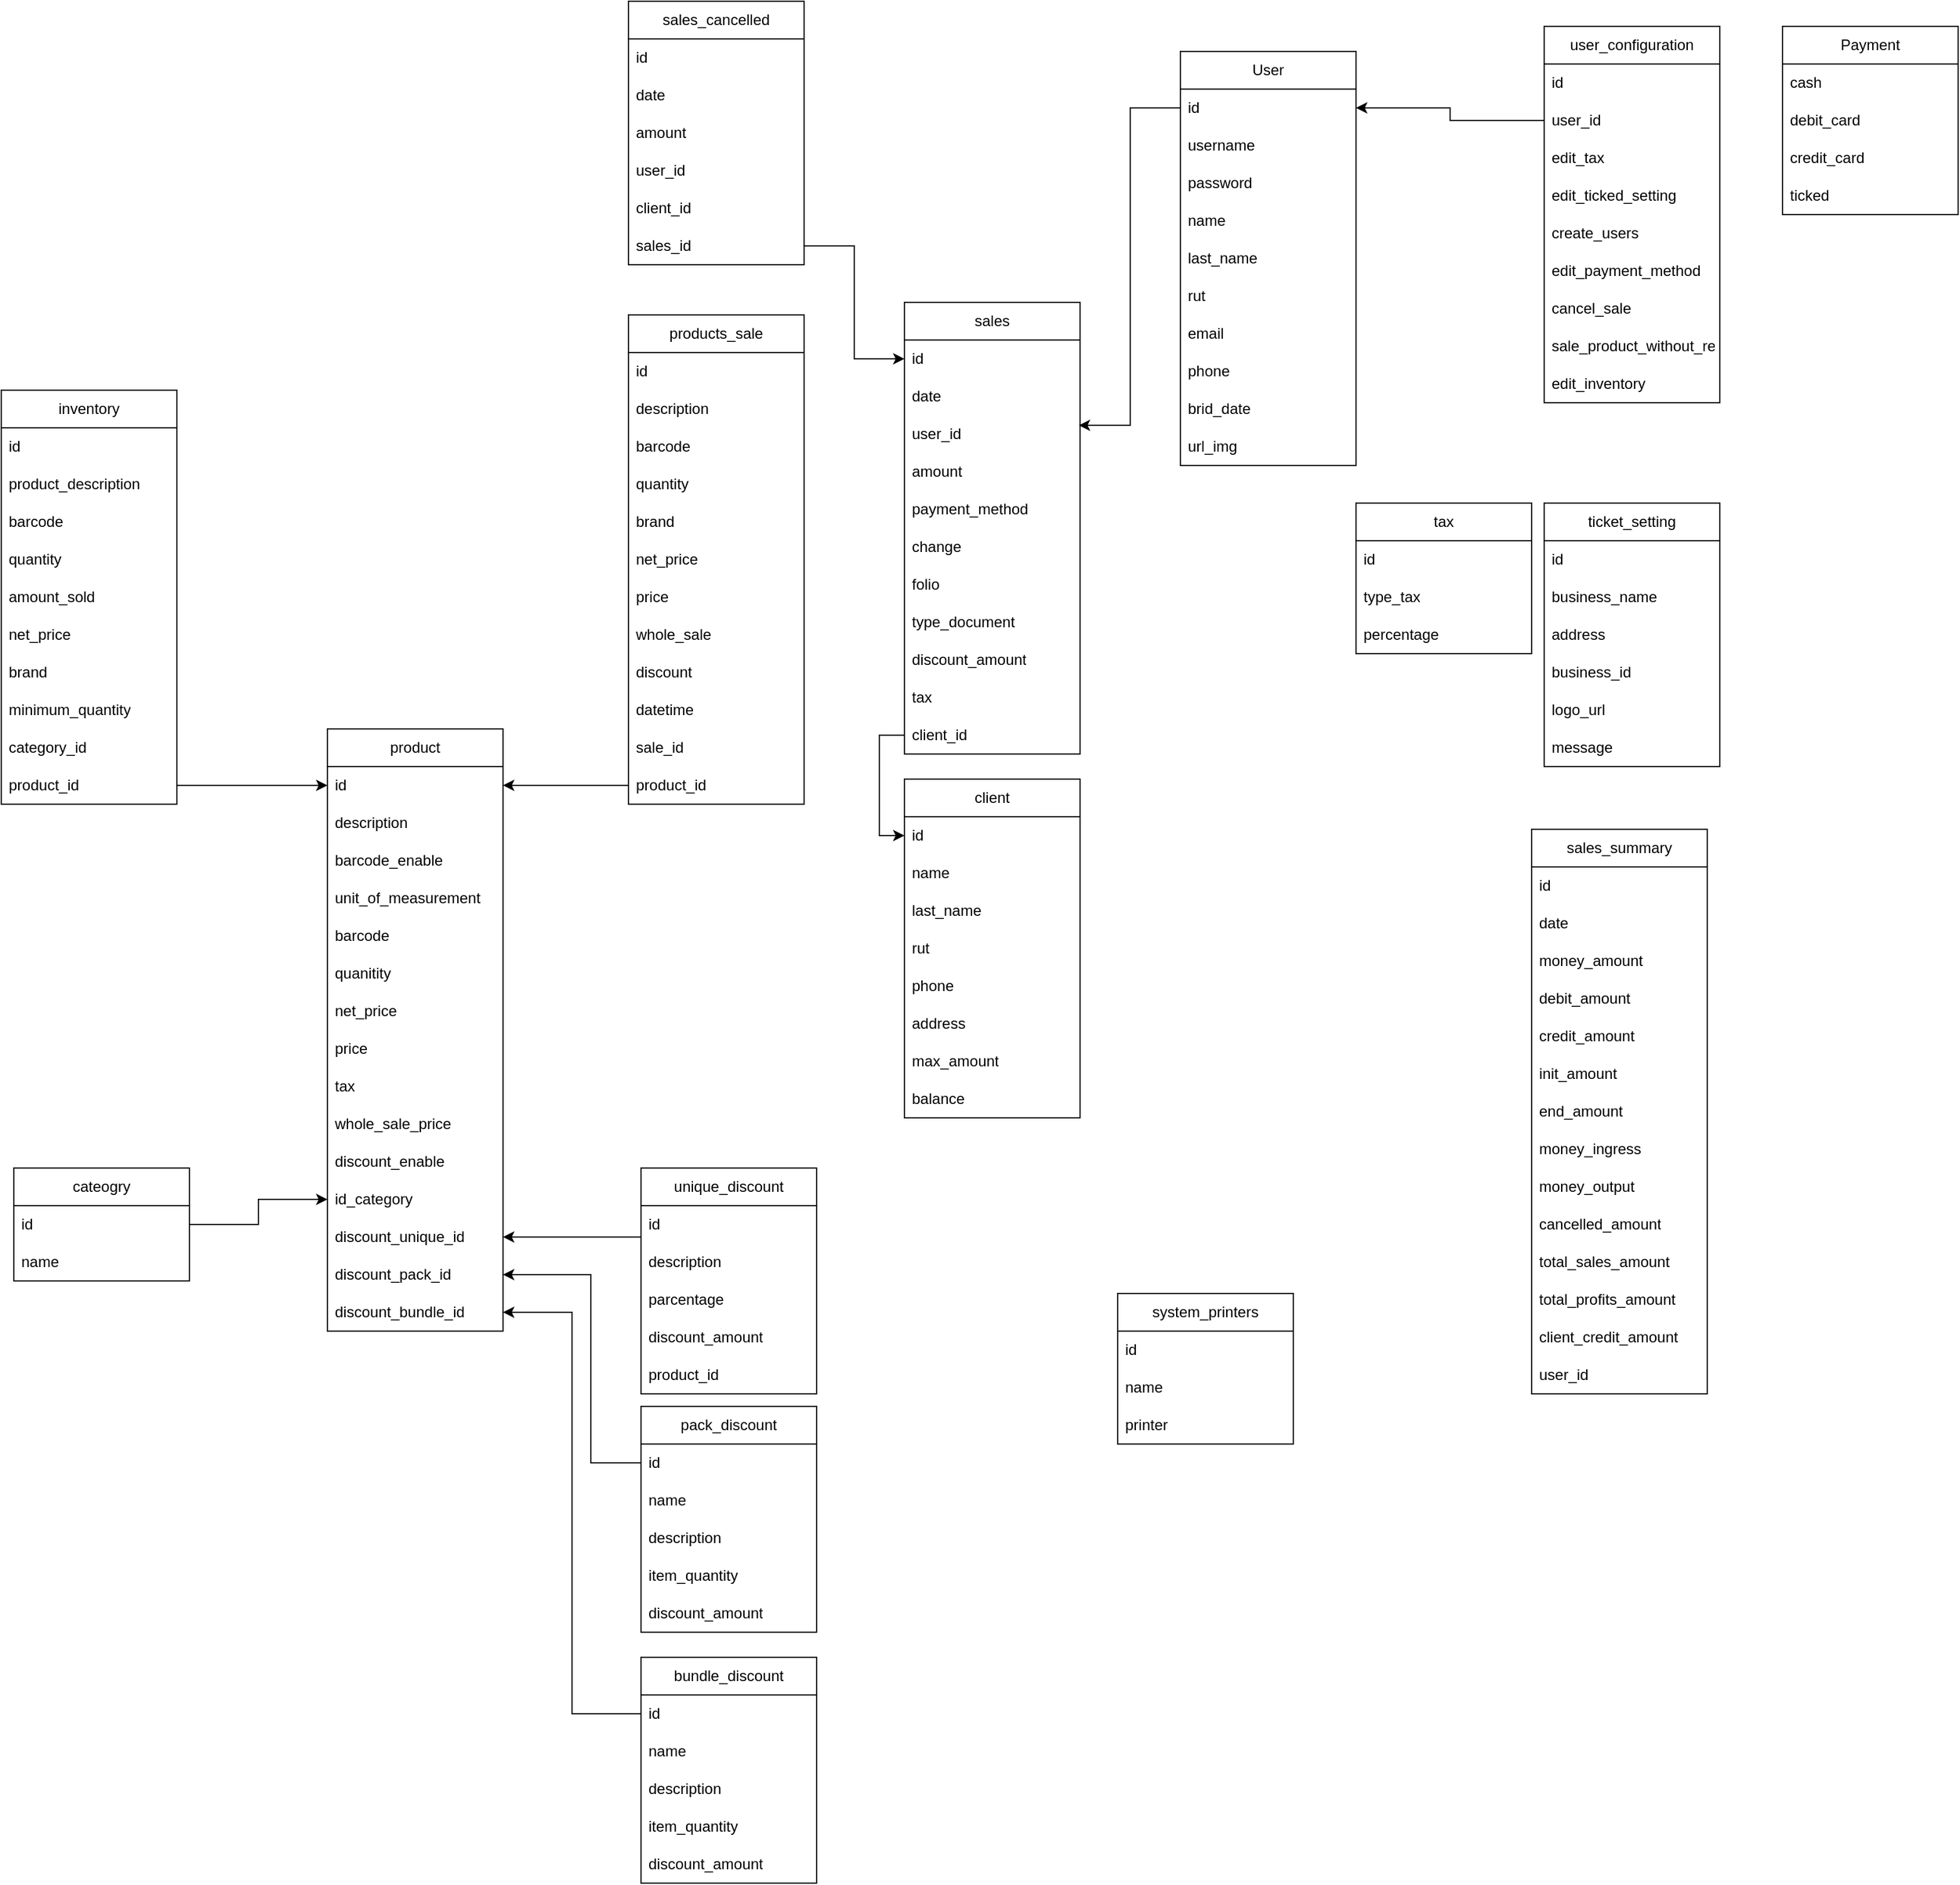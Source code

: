 <mxfile version="24.7.8">
  <diagram name="Page-1" id="b520641d-4fe3-3701-9064-5fc419738815">
    <mxGraphModel dx="1434" dy="2544" grid="1" gridSize="10" guides="1" tooltips="1" connect="1" arrows="1" fold="1" page="1" pageScale="1" pageWidth="1100" pageHeight="850" background="none" math="0" shadow="0">
      <root>
        <mxCell id="0" />
        <mxCell id="1" parent="0" />
        <mxCell id="MFlr0SZQNCuUE1hgCmwK-1" value="bundle_discount" style="swimlane;fontStyle=0;childLayout=stackLayout;horizontal=1;startSize=30;horizontalStack=0;resizeParent=1;resizeParentMax=0;resizeLast=0;collapsible=1;marginBottom=0;whiteSpace=wrap;html=1;" parent="1" vertex="1">
          <mxGeometry x="560" y="140" width="140" height="180" as="geometry" />
        </mxCell>
        <mxCell id="MFlr0SZQNCuUE1hgCmwK-2" value="id" style="text;strokeColor=none;fillColor=none;align=left;verticalAlign=middle;spacingLeft=4;spacingRight=4;overflow=hidden;points=[[0,0.5],[1,0.5]];portConstraint=eastwest;rotatable=0;whiteSpace=wrap;html=1;" parent="MFlr0SZQNCuUE1hgCmwK-1" vertex="1">
          <mxGeometry y="30" width="140" height="30" as="geometry" />
        </mxCell>
        <mxCell id="MFlr0SZQNCuUE1hgCmwK-3" value="name" style="text;strokeColor=none;fillColor=none;align=left;verticalAlign=middle;spacingLeft=4;spacingRight=4;overflow=hidden;points=[[0,0.5],[1,0.5]];portConstraint=eastwest;rotatable=0;whiteSpace=wrap;html=1;" parent="MFlr0SZQNCuUE1hgCmwK-1" vertex="1">
          <mxGeometry y="60" width="140" height="30" as="geometry" />
        </mxCell>
        <mxCell id="MFlr0SZQNCuUE1hgCmwK-4" value="description" style="text;strokeColor=none;fillColor=none;align=left;verticalAlign=middle;spacingLeft=4;spacingRight=4;overflow=hidden;points=[[0,0.5],[1,0.5]];portConstraint=eastwest;rotatable=0;whiteSpace=wrap;html=1;" parent="MFlr0SZQNCuUE1hgCmwK-1" vertex="1">
          <mxGeometry y="90" width="140" height="30" as="geometry" />
        </mxCell>
        <mxCell id="MFlr0SZQNCuUE1hgCmwK-133" value="item_quantity" style="text;strokeColor=none;fillColor=none;align=left;verticalAlign=middle;spacingLeft=4;spacingRight=4;overflow=hidden;points=[[0,0.5],[1,0.5]];portConstraint=eastwest;rotatable=0;whiteSpace=wrap;html=1;" parent="MFlr0SZQNCuUE1hgCmwK-1" vertex="1">
          <mxGeometry y="120" width="140" height="30" as="geometry" />
        </mxCell>
        <mxCell id="MFlr0SZQNCuUE1hgCmwK-134" value="discount_amount" style="text;strokeColor=none;fillColor=none;align=left;verticalAlign=middle;spacingLeft=4;spacingRight=4;overflow=hidden;points=[[0,0.5],[1,0.5]];portConstraint=eastwest;rotatable=0;whiteSpace=wrap;html=1;" parent="MFlr0SZQNCuUE1hgCmwK-1" vertex="1">
          <mxGeometry y="150" width="140" height="30" as="geometry" />
        </mxCell>
        <mxCell id="MFlr0SZQNCuUE1hgCmwK-135" style="edgeStyle=orthogonalEdgeStyle;rounded=0;orthogonalLoop=1;jettySize=auto;html=1;entryX=0;entryY=0.5;entryDx=0;entryDy=0;" parent="1" source="MFlr0SZQNCuUE1hgCmwK-5" target="MFlr0SZQNCuUE1hgCmwK-113" edge="1">
          <mxGeometry relative="1" as="geometry" />
        </mxCell>
        <mxCell id="MFlr0SZQNCuUE1hgCmwK-5" value="cateogry" style="swimlane;fontStyle=0;childLayout=stackLayout;horizontal=1;startSize=30;horizontalStack=0;resizeParent=1;resizeParentMax=0;resizeLast=0;collapsible=1;marginBottom=0;whiteSpace=wrap;html=1;" parent="1" vertex="1">
          <mxGeometry x="60" y="-250" width="140" height="90" as="geometry" />
        </mxCell>
        <mxCell id="MFlr0SZQNCuUE1hgCmwK-6" value="id" style="text;strokeColor=none;fillColor=none;align=left;verticalAlign=middle;spacingLeft=4;spacingRight=4;overflow=hidden;points=[[0,0.5],[1,0.5]];portConstraint=eastwest;rotatable=0;whiteSpace=wrap;html=1;" parent="MFlr0SZQNCuUE1hgCmwK-5" vertex="1">
          <mxGeometry y="30" width="140" height="30" as="geometry" />
        </mxCell>
        <mxCell id="MFlr0SZQNCuUE1hgCmwK-7" value="name" style="text;strokeColor=none;fillColor=none;align=left;verticalAlign=middle;spacingLeft=4;spacingRight=4;overflow=hidden;points=[[0,0.5],[1,0.5]];portConstraint=eastwest;rotatable=0;whiteSpace=wrap;html=1;" parent="MFlr0SZQNCuUE1hgCmwK-5" vertex="1">
          <mxGeometry y="60" width="140" height="30" as="geometry" />
        </mxCell>
        <mxCell id="MFlr0SZQNCuUE1hgCmwK-9" value="client" style="swimlane;fontStyle=0;childLayout=stackLayout;horizontal=1;startSize=30;horizontalStack=0;resizeParent=1;resizeParentMax=0;resizeLast=0;collapsible=1;marginBottom=0;whiteSpace=wrap;html=1;" parent="1" vertex="1">
          <mxGeometry x="770" y="-560" width="140" height="270" as="geometry" />
        </mxCell>
        <mxCell id="MFlr0SZQNCuUE1hgCmwK-10" value="id" style="text;strokeColor=none;fillColor=none;align=left;verticalAlign=middle;spacingLeft=4;spacingRight=4;overflow=hidden;points=[[0,0.5],[1,0.5]];portConstraint=eastwest;rotatable=0;whiteSpace=wrap;html=1;" parent="MFlr0SZQNCuUE1hgCmwK-9" vertex="1">
          <mxGeometry y="30" width="140" height="30" as="geometry" />
        </mxCell>
        <mxCell id="MFlr0SZQNCuUE1hgCmwK-11" value="name" style="text;strokeColor=none;fillColor=none;align=left;verticalAlign=middle;spacingLeft=4;spacingRight=4;overflow=hidden;points=[[0,0.5],[1,0.5]];portConstraint=eastwest;rotatable=0;whiteSpace=wrap;html=1;" parent="MFlr0SZQNCuUE1hgCmwK-9" vertex="1">
          <mxGeometry y="60" width="140" height="30" as="geometry" />
        </mxCell>
        <mxCell id="MFlr0SZQNCuUE1hgCmwK-12" value="last_name" style="text;strokeColor=none;fillColor=none;align=left;verticalAlign=middle;spacingLeft=4;spacingRight=4;overflow=hidden;points=[[0,0.5],[1,0.5]];portConstraint=eastwest;rotatable=0;whiteSpace=wrap;html=1;" parent="MFlr0SZQNCuUE1hgCmwK-9" vertex="1">
          <mxGeometry y="90" width="140" height="30" as="geometry" />
        </mxCell>
        <mxCell id="MFlr0SZQNCuUE1hgCmwK-128" value="rut" style="text;strokeColor=none;fillColor=none;align=left;verticalAlign=middle;spacingLeft=4;spacingRight=4;overflow=hidden;points=[[0,0.5],[1,0.5]];portConstraint=eastwest;rotatable=0;whiteSpace=wrap;html=1;" parent="MFlr0SZQNCuUE1hgCmwK-9" vertex="1">
          <mxGeometry y="120" width="140" height="30" as="geometry" />
        </mxCell>
        <mxCell id="MFlr0SZQNCuUE1hgCmwK-129" value="phone" style="text;strokeColor=none;fillColor=none;align=left;verticalAlign=middle;spacingLeft=4;spacingRight=4;overflow=hidden;points=[[0,0.5],[1,0.5]];portConstraint=eastwest;rotatable=0;whiteSpace=wrap;html=1;" parent="MFlr0SZQNCuUE1hgCmwK-9" vertex="1">
          <mxGeometry y="150" width="140" height="30" as="geometry" />
        </mxCell>
        <mxCell id="MFlr0SZQNCuUE1hgCmwK-130" value="address" style="text;strokeColor=none;fillColor=none;align=left;verticalAlign=middle;spacingLeft=4;spacingRight=4;overflow=hidden;points=[[0,0.5],[1,0.5]];portConstraint=eastwest;rotatable=0;whiteSpace=wrap;html=1;" parent="MFlr0SZQNCuUE1hgCmwK-9" vertex="1">
          <mxGeometry y="180" width="140" height="30" as="geometry" />
        </mxCell>
        <mxCell id="MFlr0SZQNCuUE1hgCmwK-131" value="max_amount" style="text;strokeColor=none;fillColor=none;align=left;verticalAlign=middle;spacingLeft=4;spacingRight=4;overflow=hidden;points=[[0,0.5],[1,0.5]];portConstraint=eastwest;rotatable=0;whiteSpace=wrap;html=1;" parent="MFlr0SZQNCuUE1hgCmwK-9" vertex="1">
          <mxGeometry y="210" width="140" height="30" as="geometry" />
        </mxCell>
        <mxCell id="MFlr0SZQNCuUE1hgCmwK-132" value="balance" style="text;strokeColor=none;fillColor=none;align=left;verticalAlign=middle;spacingLeft=4;spacingRight=4;overflow=hidden;points=[[0,0.5],[1,0.5]];portConstraint=eastwest;rotatable=0;whiteSpace=wrap;html=1;" parent="MFlr0SZQNCuUE1hgCmwK-9" vertex="1">
          <mxGeometry y="240" width="140" height="30" as="geometry" />
        </mxCell>
        <mxCell id="MFlr0SZQNCuUE1hgCmwK-13" value="inventory" style="swimlane;fontStyle=0;childLayout=stackLayout;horizontal=1;startSize=30;horizontalStack=0;resizeParent=1;resizeParentMax=0;resizeLast=0;collapsible=1;marginBottom=0;whiteSpace=wrap;html=1;" parent="1" vertex="1">
          <mxGeometry x="50" y="-870" width="140" height="330" as="geometry" />
        </mxCell>
        <mxCell id="MFlr0SZQNCuUE1hgCmwK-14" value="id" style="text;strokeColor=none;fillColor=none;align=left;verticalAlign=middle;spacingLeft=4;spacingRight=4;overflow=hidden;points=[[0,0.5],[1,0.5]];portConstraint=eastwest;rotatable=0;whiteSpace=wrap;html=1;" parent="MFlr0SZQNCuUE1hgCmwK-13" vertex="1">
          <mxGeometry y="30" width="140" height="30" as="geometry" />
        </mxCell>
        <mxCell id="MFlr0SZQNCuUE1hgCmwK-15" value="product_description" style="text;strokeColor=none;fillColor=none;align=left;verticalAlign=middle;spacingLeft=4;spacingRight=4;overflow=hidden;points=[[0,0.5],[1,0.5]];portConstraint=eastwest;rotatable=0;whiteSpace=wrap;html=1;" parent="MFlr0SZQNCuUE1hgCmwK-13" vertex="1">
          <mxGeometry y="60" width="140" height="30" as="geometry" />
        </mxCell>
        <mxCell id="MFlr0SZQNCuUE1hgCmwK-16" value="barcode" style="text;strokeColor=none;fillColor=none;align=left;verticalAlign=middle;spacingLeft=4;spacingRight=4;overflow=hidden;points=[[0,0.5],[1,0.5]];portConstraint=eastwest;rotatable=0;whiteSpace=wrap;html=1;" parent="MFlr0SZQNCuUE1hgCmwK-13" vertex="1">
          <mxGeometry y="90" width="140" height="30" as="geometry" />
        </mxCell>
        <mxCell id="MFlr0SZQNCuUE1hgCmwK-121" value="quantity" style="text;strokeColor=none;fillColor=none;align=left;verticalAlign=middle;spacingLeft=4;spacingRight=4;overflow=hidden;points=[[0,0.5],[1,0.5]];portConstraint=eastwest;rotatable=0;whiteSpace=wrap;html=1;" parent="MFlr0SZQNCuUE1hgCmwK-13" vertex="1">
          <mxGeometry y="120" width="140" height="30" as="geometry" />
        </mxCell>
        <mxCell id="MFlr0SZQNCuUE1hgCmwK-122" value="amount_sold" style="text;strokeColor=none;fillColor=none;align=left;verticalAlign=middle;spacingLeft=4;spacingRight=4;overflow=hidden;points=[[0,0.5],[1,0.5]];portConstraint=eastwest;rotatable=0;whiteSpace=wrap;html=1;" parent="MFlr0SZQNCuUE1hgCmwK-13" vertex="1">
          <mxGeometry y="150" width="140" height="30" as="geometry" />
        </mxCell>
        <mxCell id="MFlr0SZQNCuUE1hgCmwK-123" value="net_price" style="text;strokeColor=none;fillColor=none;align=left;verticalAlign=middle;spacingLeft=4;spacingRight=4;overflow=hidden;points=[[0,0.5],[1,0.5]];portConstraint=eastwest;rotatable=0;whiteSpace=wrap;html=1;" parent="MFlr0SZQNCuUE1hgCmwK-13" vertex="1">
          <mxGeometry y="180" width="140" height="30" as="geometry" />
        </mxCell>
        <mxCell id="MFlr0SZQNCuUE1hgCmwK-124" value="brand" style="text;strokeColor=none;fillColor=none;align=left;verticalAlign=middle;spacingLeft=4;spacingRight=4;overflow=hidden;points=[[0,0.5],[1,0.5]];portConstraint=eastwest;rotatable=0;whiteSpace=wrap;html=1;" parent="MFlr0SZQNCuUE1hgCmwK-13" vertex="1">
          <mxGeometry y="210" width="140" height="30" as="geometry" />
        </mxCell>
        <mxCell id="MFlr0SZQNCuUE1hgCmwK-125" value="minimum_quantity" style="text;strokeColor=none;fillColor=none;align=left;verticalAlign=middle;spacingLeft=4;spacingRight=4;overflow=hidden;points=[[0,0.5],[1,0.5]];portConstraint=eastwest;rotatable=0;whiteSpace=wrap;html=1;" parent="MFlr0SZQNCuUE1hgCmwK-13" vertex="1">
          <mxGeometry y="240" width="140" height="30" as="geometry" />
        </mxCell>
        <mxCell id="MFlr0SZQNCuUE1hgCmwK-126" value="category_id" style="text;strokeColor=none;fillColor=none;align=left;verticalAlign=middle;spacingLeft=4;spacingRight=4;overflow=hidden;points=[[0,0.5],[1,0.5]];portConstraint=eastwest;rotatable=0;whiteSpace=wrap;html=1;" parent="MFlr0SZQNCuUE1hgCmwK-13" vertex="1">
          <mxGeometry y="270" width="140" height="30" as="geometry" />
        </mxCell>
        <mxCell id="MFlr0SZQNCuUE1hgCmwK-127" value="product_id" style="text;strokeColor=none;fillColor=none;align=left;verticalAlign=middle;spacingLeft=4;spacingRight=4;overflow=hidden;points=[[0,0.5],[1,0.5]];portConstraint=eastwest;rotatable=0;whiteSpace=wrap;html=1;" parent="MFlr0SZQNCuUE1hgCmwK-13" vertex="1">
          <mxGeometry y="300" width="140" height="30" as="geometry" />
        </mxCell>
        <mxCell id="MFlr0SZQNCuUE1hgCmwK-17" value="pack_discount" style="swimlane;fontStyle=0;childLayout=stackLayout;horizontal=1;startSize=30;horizontalStack=0;resizeParent=1;resizeParentMax=0;resizeLast=0;collapsible=1;marginBottom=0;whiteSpace=wrap;html=1;" parent="1" vertex="1">
          <mxGeometry x="560" y="-60" width="140" height="180" as="geometry" />
        </mxCell>
        <mxCell id="MFlr0SZQNCuUE1hgCmwK-18" value="id" style="text;strokeColor=none;fillColor=none;align=left;verticalAlign=middle;spacingLeft=4;spacingRight=4;overflow=hidden;points=[[0,0.5],[1,0.5]];portConstraint=eastwest;rotatable=0;whiteSpace=wrap;html=1;" parent="MFlr0SZQNCuUE1hgCmwK-17" vertex="1">
          <mxGeometry y="30" width="140" height="30" as="geometry" />
        </mxCell>
        <mxCell id="MFlr0SZQNCuUE1hgCmwK-19" value="name" style="text;strokeColor=none;fillColor=none;align=left;verticalAlign=middle;spacingLeft=4;spacingRight=4;overflow=hidden;points=[[0,0.5],[1,0.5]];portConstraint=eastwest;rotatable=0;whiteSpace=wrap;html=1;" parent="MFlr0SZQNCuUE1hgCmwK-17" vertex="1">
          <mxGeometry y="60" width="140" height="30" as="geometry" />
        </mxCell>
        <mxCell id="MFlr0SZQNCuUE1hgCmwK-20" value="description" style="text;strokeColor=none;fillColor=none;align=left;verticalAlign=middle;spacingLeft=4;spacingRight=4;overflow=hidden;points=[[0,0.5],[1,0.5]];portConstraint=eastwest;rotatable=0;whiteSpace=wrap;html=1;" parent="MFlr0SZQNCuUE1hgCmwK-17" vertex="1">
          <mxGeometry y="90" width="140" height="30" as="geometry" />
        </mxCell>
        <mxCell id="MFlr0SZQNCuUE1hgCmwK-117" value="item_quantity" style="text;strokeColor=none;fillColor=none;align=left;verticalAlign=middle;spacingLeft=4;spacingRight=4;overflow=hidden;points=[[0,0.5],[1,0.5]];portConstraint=eastwest;rotatable=0;whiteSpace=wrap;html=1;" parent="MFlr0SZQNCuUE1hgCmwK-17" vertex="1">
          <mxGeometry y="120" width="140" height="30" as="geometry" />
        </mxCell>
        <mxCell id="MFlr0SZQNCuUE1hgCmwK-118" value="discount_amount" style="text;strokeColor=none;fillColor=none;align=left;verticalAlign=middle;spacingLeft=4;spacingRight=4;overflow=hidden;points=[[0,0.5],[1,0.5]];portConstraint=eastwest;rotatable=0;whiteSpace=wrap;html=1;" parent="MFlr0SZQNCuUE1hgCmwK-17" vertex="1">
          <mxGeometry y="150" width="140" height="30" as="geometry" />
        </mxCell>
        <mxCell id="MFlr0SZQNCuUE1hgCmwK-21" value="product" style="swimlane;fontStyle=0;childLayout=stackLayout;horizontal=1;startSize=30;horizontalStack=0;resizeParent=1;resizeParentMax=0;resizeLast=0;collapsible=1;marginBottom=0;whiteSpace=wrap;html=1;" parent="1" vertex="1">
          <mxGeometry x="310" y="-600" width="140" height="480" as="geometry" />
        </mxCell>
        <mxCell id="MFlr0SZQNCuUE1hgCmwK-22" value="id" style="text;strokeColor=none;fillColor=none;align=left;verticalAlign=middle;spacingLeft=4;spacingRight=4;overflow=hidden;points=[[0,0.5],[1,0.5]];portConstraint=eastwest;rotatable=0;whiteSpace=wrap;html=1;" parent="MFlr0SZQNCuUE1hgCmwK-21" vertex="1">
          <mxGeometry y="30" width="140" height="30" as="geometry" />
        </mxCell>
        <mxCell id="MFlr0SZQNCuUE1hgCmwK-23" value="description" style="text;strokeColor=none;fillColor=none;align=left;verticalAlign=middle;spacingLeft=4;spacingRight=4;overflow=hidden;points=[[0,0.5],[1,0.5]];portConstraint=eastwest;rotatable=0;whiteSpace=wrap;html=1;" parent="MFlr0SZQNCuUE1hgCmwK-21" vertex="1">
          <mxGeometry y="60" width="140" height="30" as="geometry" />
        </mxCell>
        <mxCell id="MFlr0SZQNCuUE1hgCmwK-24" value="barcode_enable" style="text;strokeColor=none;fillColor=none;align=left;verticalAlign=middle;spacingLeft=4;spacingRight=4;overflow=hidden;points=[[0,0.5],[1,0.5]];portConstraint=eastwest;rotatable=0;whiteSpace=wrap;html=1;" parent="MFlr0SZQNCuUE1hgCmwK-21" vertex="1">
          <mxGeometry y="90" width="140" height="30" as="geometry" />
        </mxCell>
        <mxCell id="MFlr0SZQNCuUE1hgCmwK-105" value="unit_of_measurement" style="text;strokeColor=none;fillColor=none;align=left;verticalAlign=middle;spacingLeft=4;spacingRight=4;overflow=hidden;points=[[0,0.5],[1,0.5]];portConstraint=eastwest;rotatable=0;whiteSpace=wrap;html=1;" parent="MFlr0SZQNCuUE1hgCmwK-21" vertex="1">
          <mxGeometry y="120" width="140" height="30" as="geometry" />
        </mxCell>
        <mxCell id="MFlr0SZQNCuUE1hgCmwK-106" value="barcode" style="text;strokeColor=none;fillColor=none;align=left;verticalAlign=middle;spacingLeft=4;spacingRight=4;overflow=hidden;points=[[0,0.5],[1,0.5]];portConstraint=eastwest;rotatable=0;whiteSpace=wrap;html=1;" parent="MFlr0SZQNCuUE1hgCmwK-21" vertex="1">
          <mxGeometry y="150" width="140" height="30" as="geometry" />
        </mxCell>
        <mxCell id="MFlr0SZQNCuUE1hgCmwK-107" value="quanitity" style="text;strokeColor=none;fillColor=none;align=left;verticalAlign=middle;spacingLeft=4;spacingRight=4;overflow=hidden;points=[[0,0.5],[1,0.5]];portConstraint=eastwest;rotatable=0;whiteSpace=wrap;html=1;" parent="MFlr0SZQNCuUE1hgCmwK-21" vertex="1">
          <mxGeometry y="180" width="140" height="30" as="geometry" />
        </mxCell>
        <mxCell id="MFlr0SZQNCuUE1hgCmwK-108" value="net_price" style="text;strokeColor=none;fillColor=none;align=left;verticalAlign=middle;spacingLeft=4;spacingRight=4;overflow=hidden;points=[[0,0.5],[1,0.5]];portConstraint=eastwest;rotatable=0;whiteSpace=wrap;html=1;" parent="MFlr0SZQNCuUE1hgCmwK-21" vertex="1">
          <mxGeometry y="210" width="140" height="30" as="geometry" />
        </mxCell>
        <mxCell id="MFlr0SZQNCuUE1hgCmwK-109" value="price" style="text;strokeColor=none;fillColor=none;align=left;verticalAlign=middle;spacingLeft=4;spacingRight=4;overflow=hidden;points=[[0,0.5],[1,0.5]];portConstraint=eastwest;rotatable=0;whiteSpace=wrap;html=1;" parent="MFlr0SZQNCuUE1hgCmwK-21" vertex="1">
          <mxGeometry y="240" width="140" height="30" as="geometry" />
        </mxCell>
        <mxCell id="MFlr0SZQNCuUE1hgCmwK-110" value="tax" style="text;strokeColor=none;fillColor=none;align=left;verticalAlign=middle;spacingLeft=4;spacingRight=4;overflow=hidden;points=[[0,0.5],[1,0.5]];portConstraint=eastwest;rotatable=0;whiteSpace=wrap;html=1;" parent="MFlr0SZQNCuUE1hgCmwK-21" vertex="1">
          <mxGeometry y="270" width="140" height="30" as="geometry" />
        </mxCell>
        <mxCell id="MFlr0SZQNCuUE1hgCmwK-111" value="whole_sale_price" style="text;strokeColor=none;fillColor=none;align=left;verticalAlign=middle;spacingLeft=4;spacingRight=4;overflow=hidden;points=[[0,0.5],[1,0.5]];portConstraint=eastwest;rotatable=0;whiteSpace=wrap;html=1;" parent="MFlr0SZQNCuUE1hgCmwK-21" vertex="1">
          <mxGeometry y="300" width="140" height="30" as="geometry" />
        </mxCell>
        <mxCell id="MFlr0SZQNCuUE1hgCmwK-112" value="discount_enable" style="text;strokeColor=none;fillColor=none;align=left;verticalAlign=middle;spacingLeft=4;spacingRight=4;overflow=hidden;points=[[0,0.5],[1,0.5]];portConstraint=eastwest;rotatable=0;whiteSpace=wrap;html=1;" parent="MFlr0SZQNCuUE1hgCmwK-21" vertex="1">
          <mxGeometry y="330" width="140" height="30" as="geometry" />
        </mxCell>
        <mxCell id="MFlr0SZQNCuUE1hgCmwK-113" value="id_category" style="text;strokeColor=none;fillColor=none;align=left;verticalAlign=middle;spacingLeft=4;spacingRight=4;overflow=hidden;points=[[0,0.5],[1,0.5]];portConstraint=eastwest;rotatable=0;whiteSpace=wrap;html=1;" parent="MFlr0SZQNCuUE1hgCmwK-21" vertex="1">
          <mxGeometry y="360" width="140" height="30" as="geometry" />
        </mxCell>
        <mxCell id="MFlr0SZQNCuUE1hgCmwK-114" value="discount_unique_id" style="text;strokeColor=none;fillColor=none;align=left;verticalAlign=middle;spacingLeft=4;spacingRight=4;overflow=hidden;points=[[0,0.5],[1,0.5]];portConstraint=eastwest;rotatable=0;whiteSpace=wrap;html=1;" parent="MFlr0SZQNCuUE1hgCmwK-21" vertex="1">
          <mxGeometry y="390" width="140" height="30" as="geometry" />
        </mxCell>
        <mxCell id="MFlr0SZQNCuUE1hgCmwK-115" value="discount_pack_id" style="text;strokeColor=none;fillColor=none;align=left;verticalAlign=middle;spacingLeft=4;spacingRight=4;overflow=hidden;points=[[0,0.5],[1,0.5]];portConstraint=eastwest;rotatable=0;whiteSpace=wrap;html=1;" parent="MFlr0SZQNCuUE1hgCmwK-21" vertex="1">
          <mxGeometry y="420" width="140" height="30" as="geometry" />
        </mxCell>
        <mxCell id="MFlr0SZQNCuUE1hgCmwK-116" value="discount_bundle_id" style="text;strokeColor=none;fillColor=none;align=left;verticalAlign=middle;spacingLeft=4;spacingRight=4;overflow=hidden;points=[[0,0.5],[1,0.5]];portConstraint=eastwest;rotatable=0;whiteSpace=wrap;html=1;" parent="MFlr0SZQNCuUE1hgCmwK-21" vertex="1">
          <mxGeometry y="450" width="140" height="30" as="geometry" />
        </mxCell>
        <mxCell id="MFlr0SZQNCuUE1hgCmwK-25" value="products_sale" style="swimlane;fontStyle=0;childLayout=stackLayout;horizontal=1;startSize=30;horizontalStack=0;resizeParent=1;resizeParentMax=0;resizeLast=0;collapsible=1;marginBottom=0;whiteSpace=wrap;html=1;" parent="1" vertex="1">
          <mxGeometry x="550" y="-930" width="140" height="390" as="geometry" />
        </mxCell>
        <mxCell id="MFlr0SZQNCuUE1hgCmwK-26" value="id" style="text;strokeColor=none;fillColor=none;align=left;verticalAlign=middle;spacingLeft=4;spacingRight=4;overflow=hidden;points=[[0,0.5],[1,0.5]];portConstraint=eastwest;rotatable=0;whiteSpace=wrap;html=1;" parent="MFlr0SZQNCuUE1hgCmwK-25" vertex="1">
          <mxGeometry y="30" width="140" height="30" as="geometry" />
        </mxCell>
        <mxCell id="MFlr0SZQNCuUE1hgCmwK-27" value="description" style="text;strokeColor=none;fillColor=none;align=left;verticalAlign=middle;spacingLeft=4;spacingRight=4;overflow=hidden;points=[[0,0.5],[1,0.5]];portConstraint=eastwest;rotatable=0;whiteSpace=wrap;html=1;" parent="MFlr0SZQNCuUE1hgCmwK-25" vertex="1">
          <mxGeometry y="60" width="140" height="30" as="geometry" />
        </mxCell>
        <mxCell id="MFlr0SZQNCuUE1hgCmwK-28" value="barcode" style="text;strokeColor=none;fillColor=none;align=left;verticalAlign=middle;spacingLeft=4;spacingRight=4;overflow=hidden;points=[[0,0.5],[1,0.5]];portConstraint=eastwest;rotatable=0;whiteSpace=wrap;html=1;" parent="MFlr0SZQNCuUE1hgCmwK-25" vertex="1">
          <mxGeometry y="90" width="140" height="30" as="geometry" />
        </mxCell>
        <mxCell id="MFlr0SZQNCuUE1hgCmwK-96" value="quantity" style="text;strokeColor=none;fillColor=none;align=left;verticalAlign=middle;spacingLeft=4;spacingRight=4;overflow=hidden;points=[[0,0.5],[1,0.5]];portConstraint=eastwest;rotatable=0;whiteSpace=wrap;html=1;" parent="MFlr0SZQNCuUE1hgCmwK-25" vertex="1">
          <mxGeometry y="120" width="140" height="30" as="geometry" />
        </mxCell>
        <mxCell id="MFlr0SZQNCuUE1hgCmwK-97" value="brand" style="text;strokeColor=none;fillColor=none;align=left;verticalAlign=middle;spacingLeft=4;spacingRight=4;overflow=hidden;points=[[0,0.5],[1,0.5]];portConstraint=eastwest;rotatable=0;whiteSpace=wrap;html=1;" parent="MFlr0SZQNCuUE1hgCmwK-25" vertex="1">
          <mxGeometry y="150" width="140" height="30" as="geometry" />
        </mxCell>
        <mxCell id="MFlr0SZQNCuUE1hgCmwK-98" value="net_price" style="text;strokeColor=none;fillColor=none;align=left;verticalAlign=middle;spacingLeft=4;spacingRight=4;overflow=hidden;points=[[0,0.5],[1,0.5]];portConstraint=eastwest;rotatable=0;whiteSpace=wrap;html=1;" parent="MFlr0SZQNCuUE1hgCmwK-25" vertex="1">
          <mxGeometry y="180" width="140" height="30" as="geometry" />
        </mxCell>
        <mxCell id="MFlr0SZQNCuUE1hgCmwK-99" value="price" style="text;strokeColor=none;fillColor=none;align=left;verticalAlign=middle;spacingLeft=4;spacingRight=4;overflow=hidden;points=[[0,0.5],[1,0.5]];portConstraint=eastwest;rotatable=0;whiteSpace=wrap;html=1;" parent="MFlr0SZQNCuUE1hgCmwK-25" vertex="1">
          <mxGeometry y="210" width="140" height="30" as="geometry" />
        </mxCell>
        <mxCell id="MFlr0SZQNCuUE1hgCmwK-100" value="whole_sale" style="text;strokeColor=none;fillColor=none;align=left;verticalAlign=middle;spacingLeft=4;spacingRight=4;overflow=hidden;points=[[0,0.5],[1,0.5]];portConstraint=eastwest;rotatable=0;whiteSpace=wrap;html=1;" parent="MFlr0SZQNCuUE1hgCmwK-25" vertex="1">
          <mxGeometry y="240" width="140" height="30" as="geometry" />
        </mxCell>
        <mxCell id="MFlr0SZQNCuUE1hgCmwK-101" value="discount" style="text;strokeColor=none;fillColor=none;align=left;verticalAlign=middle;spacingLeft=4;spacingRight=4;overflow=hidden;points=[[0,0.5],[1,0.5]];portConstraint=eastwest;rotatable=0;whiteSpace=wrap;html=1;" parent="MFlr0SZQNCuUE1hgCmwK-25" vertex="1">
          <mxGeometry y="270" width="140" height="30" as="geometry" />
        </mxCell>
        <mxCell id="MFlr0SZQNCuUE1hgCmwK-102" value="datetime" style="text;strokeColor=none;fillColor=none;align=left;verticalAlign=middle;spacingLeft=4;spacingRight=4;overflow=hidden;points=[[0,0.5],[1,0.5]];portConstraint=eastwest;rotatable=0;whiteSpace=wrap;html=1;" parent="MFlr0SZQNCuUE1hgCmwK-25" vertex="1">
          <mxGeometry y="300" width="140" height="30" as="geometry" />
        </mxCell>
        <mxCell id="MFlr0SZQNCuUE1hgCmwK-103" value="sale_id" style="text;strokeColor=none;fillColor=none;align=left;verticalAlign=middle;spacingLeft=4;spacingRight=4;overflow=hidden;points=[[0,0.5],[1,0.5]];portConstraint=eastwest;rotatable=0;whiteSpace=wrap;html=1;" parent="MFlr0SZQNCuUE1hgCmwK-25" vertex="1">
          <mxGeometry y="330" width="140" height="30" as="geometry" />
        </mxCell>
        <mxCell id="MFlr0SZQNCuUE1hgCmwK-104" value="product_id" style="text;strokeColor=none;fillColor=none;align=left;verticalAlign=middle;spacingLeft=4;spacingRight=4;overflow=hidden;points=[[0,0.5],[1,0.5]];portConstraint=eastwest;rotatable=0;whiteSpace=wrap;html=1;" parent="MFlr0SZQNCuUE1hgCmwK-25" vertex="1">
          <mxGeometry y="360" width="140" height="30" as="geometry" />
        </mxCell>
        <mxCell id="MFlr0SZQNCuUE1hgCmwK-29" value="sales" style="swimlane;fontStyle=0;childLayout=stackLayout;horizontal=1;startSize=30;horizontalStack=0;resizeParent=1;resizeParentMax=0;resizeLast=0;collapsible=1;marginBottom=0;whiteSpace=wrap;html=1;" parent="1" vertex="1">
          <mxGeometry x="770" y="-940" width="140" height="360" as="geometry" />
        </mxCell>
        <mxCell id="MFlr0SZQNCuUE1hgCmwK-30" value="id" style="text;strokeColor=none;fillColor=none;align=left;verticalAlign=middle;spacingLeft=4;spacingRight=4;overflow=hidden;points=[[0,0.5],[1,0.5]];portConstraint=eastwest;rotatable=0;whiteSpace=wrap;html=1;" parent="MFlr0SZQNCuUE1hgCmwK-29" vertex="1">
          <mxGeometry y="30" width="140" height="30" as="geometry" />
        </mxCell>
        <mxCell id="MFlr0SZQNCuUE1hgCmwK-31" value="date" style="text;strokeColor=none;fillColor=none;align=left;verticalAlign=middle;spacingLeft=4;spacingRight=4;overflow=hidden;points=[[0,0.5],[1,0.5]];portConstraint=eastwest;rotatable=0;whiteSpace=wrap;html=1;" parent="MFlr0SZQNCuUE1hgCmwK-29" vertex="1">
          <mxGeometry y="60" width="140" height="30" as="geometry" />
        </mxCell>
        <mxCell id="MFlr0SZQNCuUE1hgCmwK-32" value="user_id" style="text;strokeColor=none;fillColor=none;align=left;verticalAlign=middle;spacingLeft=4;spacingRight=4;overflow=hidden;points=[[0,0.5],[1,0.5]];portConstraint=eastwest;rotatable=0;whiteSpace=wrap;html=1;" parent="MFlr0SZQNCuUE1hgCmwK-29" vertex="1">
          <mxGeometry y="90" width="140" height="30" as="geometry" />
        </mxCell>
        <mxCell id="MFlr0SZQNCuUE1hgCmwK-88" value="amount" style="text;strokeColor=none;fillColor=none;align=left;verticalAlign=middle;spacingLeft=4;spacingRight=4;overflow=hidden;points=[[0,0.5],[1,0.5]];portConstraint=eastwest;rotatable=0;whiteSpace=wrap;html=1;" parent="MFlr0SZQNCuUE1hgCmwK-29" vertex="1">
          <mxGeometry y="120" width="140" height="30" as="geometry" />
        </mxCell>
        <mxCell id="MFlr0SZQNCuUE1hgCmwK-89" value="payment_method" style="text;strokeColor=none;fillColor=none;align=left;verticalAlign=middle;spacingLeft=4;spacingRight=4;overflow=hidden;points=[[0,0.5],[1,0.5]];portConstraint=eastwest;rotatable=0;whiteSpace=wrap;html=1;" parent="MFlr0SZQNCuUE1hgCmwK-29" vertex="1">
          <mxGeometry y="150" width="140" height="30" as="geometry" />
        </mxCell>
        <mxCell id="MFlr0SZQNCuUE1hgCmwK-90" value="change" style="text;strokeColor=none;fillColor=none;align=left;verticalAlign=middle;spacingLeft=4;spacingRight=4;overflow=hidden;points=[[0,0.5],[1,0.5]];portConstraint=eastwest;rotatable=0;whiteSpace=wrap;html=1;" parent="MFlr0SZQNCuUE1hgCmwK-29" vertex="1">
          <mxGeometry y="180" width="140" height="30" as="geometry" />
        </mxCell>
        <mxCell id="MFlr0SZQNCuUE1hgCmwK-91" value="folio" style="text;strokeColor=none;fillColor=none;align=left;verticalAlign=middle;spacingLeft=4;spacingRight=4;overflow=hidden;points=[[0,0.5],[1,0.5]];portConstraint=eastwest;rotatable=0;whiteSpace=wrap;html=1;" parent="MFlr0SZQNCuUE1hgCmwK-29" vertex="1">
          <mxGeometry y="210" width="140" height="30" as="geometry" />
        </mxCell>
        <mxCell id="MFlr0SZQNCuUE1hgCmwK-92" value="type_document" style="text;strokeColor=none;fillColor=none;align=left;verticalAlign=middle;spacingLeft=4;spacingRight=4;overflow=hidden;points=[[0,0.5],[1,0.5]];portConstraint=eastwest;rotatable=0;whiteSpace=wrap;html=1;" parent="MFlr0SZQNCuUE1hgCmwK-29" vertex="1">
          <mxGeometry y="240" width="140" height="30" as="geometry" />
        </mxCell>
        <mxCell id="MFlr0SZQNCuUE1hgCmwK-93" value="discount_amount" style="text;strokeColor=none;fillColor=none;align=left;verticalAlign=middle;spacingLeft=4;spacingRight=4;overflow=hidden;points=[[0,0.5],[1,0.5]];portConstraint=eastwest;rotatable=0;whiteSpace=wrap;html=1;" parent="MFlr0SZQNCuUE1hgCmwK-29" vertex="1">
          <mxGeometry y="270" width="140" height="30" as="geometry" />
        </mxCell>
        <mxCell id="MFlr0SZQNCuUE1hgCmwK-94" value="tax" style="text;strokeColor=none;fillColor=none;align=left;verticalAlign=middle;spacingLeft=4;spacingRight=4;overflow=hidden;points=[[0,0.5],[1,0.5]];portConstraint=eastwest;rotatable=0;whiteSpace=wrap;html=1;" parent="MFlr0SZQNCuUE1hgCmwK-29" vertex="1">
          <mxGeometry y="300" width="140" height="30" as="geometry" />
        </mxCell>
        <mxCell id="MFlr0SZQNCuUE1hgCmwK-95" value="client_id" style="text;strokeColor=none;fillColor=none;align=left;verticalAlign=middle;spacingLeft=4;spacingRight=4;overflow=hidden;points=[[0,0.5],[1,0.5]];portConstraint=eastwest;rotatable=0;whiteSpace=wrap;html=1;" parent="MFlr0SZQNCuUE1hgCmwK-29" vertex="1">
          <mxGeometry y="330" width="140" height="30" as="geometry" />
        </mxCell>
        <mxCell id="MFlr0SZQNCuUE1hgCmwK-33" value="sales_cancelled" style="swimlane;fontStyle=0;childLayout=stackLayout;horizontal=1;startSize=30;horizontalStack=0;resizeParent=1;resizeParentMax=0;resizeLast=0;collapsible=1;marginBottom=0;whiteSpace=wrap;html=1;" parent="1" vertex="1">
          <mxGeometry x="550" y="-1180" width="140" height="210" as="geometry" />
        </mxCell>
        <mxCell id="MFlr0SZQNCuUE1hgCmwK-34" value="id" style="text;strokeColor=none;fillColor=none;align=left;verticalAlign=middle;spacingLeft=4;spacingRight=4;overflow=hidden;points=[[0,0.5],[1,0.5]];portConstraint=eastwest;rotatable=0;whiteSpace=wrap;html=1;" parent="MFlr0SZQNCuUE1hgCmwK-33" vertex="1">
          <mxGeometry y="30" width="140" height="30" as="geometry" />
        </mxCell>
        <mxCell id="MFlr0SZQNCuUE1hgCmwK-35" value="date" style="text;strokeColor=none;fillColor=none;align=left;verticalAlign=middle;spacingLeft=4;spacingRight=4;overflow=hidden;points=[[0,0.5],[1,0.5]];portConstraint=eastwest;rotatable=0;whiteSpace=wrap;html=1;" parent="MFlr0SZQNCuUE1hgCmwK-33" vertex="1">
          <mxGeometry y="60" width="140" height="30" as="geometry" />
        </mxCell>
        <mxCell id="MFlr0SZQNCuUE1hgCmwK-36" value="amount" style="text;strokeColor=none;fillColor=none;align=left;verticalAlign=middle;spacingLeft=4;spacingRight=4;overflow=hidden;points=[[0,0.5],[1,0.5]];portConstraint=eastwest;rotatable=0;whiteSpace=wrap;html=1;" parent="MFlr0SZQNCuUE1hgCmwK-33" vertex="1">
          <mxGeometry y="90" width="140" height="30" as="geometry" />
        </mxCell>
        <mxCell id="MFlr0SZQNCuUE1hgCmwK-85" value="user_id" style="text;strokeColor=none;fillColor=none;align=left;verticalAlign=middle;spacingLeft=4;spacingRight=4;overflow=hidden;points=[[0,0.5],[1,0.5]];portConstraint=eastwest;rotatable=0;whiteSpace=wrap;html=1;" parent="MFlr0SZQNCuUE1hgCmwK-33" vertex="1">
          <mxGeometry y="120" width="140" height="30" as="geometry" />
        </mxCell>
        <mxCell id="MFlr0SZQNCuUE1hgCmwK-86" value="client_id" style="text;strokeColor=none;fillColor=none;align=left;verticalAlign=middle;spacingLeft=4;spacingRight=4;overflow=hidden;points=[[0,0.5],[1,0.5]];portConstraint=eastwest;rotatable=0;whiteSpace=wrap;html=1;" parent="MFlr0SZQNCuUE1hgCmwK-33" vertex="1">
          <mxGeometry y="150" width="140" height="30" as="geometry" />
        </mxCell>
        <mxCell id="MFlr0SZQNCuUE1hgCmwK-87" value="sales_id" style="text;strokeColor=none;fillColor=none;align=left;verticalAlign=middle;spacingLeft=4;spacingRight=4;overflow=hidden;points=[[0,0.5],[1,0.5]];portConstraint=eastwest;rotatable=0;whiteSpace=wrap;html=1;" parent="MFlr0SZQNCuUE1hgCmwK-33" vertex="1">
          <mxGeometry y="180" width="140" height="30" as="geometry" />
        </mxCell>
        <mxCell id="MFlr0SZQNCuUE1hgCmwK-37" value="sales_summary" style="swimlane;fontStyle=0;childLayout=stackLayout;horizontal=1;startSize=30;horizontalStack=0;resizeParent=1;resizeParentMax=0;resizeLast=0;collapsible=1;marginBottom=0;whiteSpace=wrap;html=1;" parent="1" vertex="1">
          <mxGeometry x="1270" y="-520" width="140" height="450" as="geometry" />
        </mxCell>
        <mxCell id="MFlr0SZQNCuUE1hgCmwK-38" value="id" style="text;strokeColor=none;fillColor=none;align=left;verticalAlign=middle;spacingLeft=4;spacingRight=4;overflow=hidden;points=[[0,0.5],[1,0.5]];portConstraint=eastwest;rotatable=0;whiteSpace=wrap;html=1;" parent="MFlr0SZQNCuUE1hgCmwK-37" vertex="1">
          <mxGeometry y="30" width="140" height="30" as="geometry" />
        </mxCell>
        <mxCell id="MFlr0SZQNCuUE1hgCmwK-39" value="date" style="text;strokeColor=none;fillColor=none;align=left;verticalAlign=middle;spacingLeft=4;spacingRight=4;overflow=hidden;points=[[0,0.5],[1,0.5]];portConstraint=eastwest;rotatable=0;whiteSpace=wrap;html=1;" parent="MFlr0SZQNCuUE1hgCmwK-37" vertex="1">
          <mxGeometry y="60" width="140" height="30" as="geometry" />
        </mxCell>
        <mxCell id="MFlr0SZQNCuUE1hgCmwK-40" value="money_amount" style="text;strokeColor=none;fillColor=none;align=left;verticalAlign=middle;spacingLeft=4;spacingRight=4;overflow=hidden;points=[[0,0.5],[1,0.5]];portConstraint=eastwest;rotatable=0;whiteSpace=wrap;html=1;" parent="MFlr0SZQNCuUE1hgCmwK-37" vertex="1">
          <mxGeometry y="90" width="140" height="30" as="geometry" />
        </mxCell>
        <mxCell id="MFlr0SZQNCuUE1hgCmwK-72" value="debit_amount" style="text;strokeColor=none;fillColor=none;align=left;verticalAlign=middle;spacingLeft=4;spacingRight=4;overflow=hidden;points=[[0,0.5],[1,0.5]];portConstraint=eastwest;rotatable=0;whiteSpace=wrap;html=1;" parent="MFlr0SZQNCuUE1hgCmwK-37" vertex="1">
          <mxGeometry y="120" width="140" height="30" as="geometry" />
        </mxCell>
        <mxCell id="MFlr0SZQNCuUE1hgCmwK-73" value="credit_amount" style="text;strokeColor=none;fillColor=none;align=left;verticalAlign=middle;spacingLeft=4;spacingRight=4;overflow=hidden;points=[[0,0.5],[1,0.5]];portConstraint=eastwest;rotatable=0;whiteSpace=wrap;html=1;" parent="MFlr0SZQNCuUE1hgCmwK-37" vertex="1">
          <mxGeometry y="150" width="140" height="30" as="geometry" />
        </mxCell>
        <mxCell id="MFlr0SZQNCuUE1hgCmwK-74" value="init_amount" style="text;strokeColor=none;fillColor=none;align=left;verticalAlign=middle;spacingLeft=4;spacingRight=4;overflow=hidden;points=[[0,0.5],[1,0.5]];portConstraint=eastwest;rotatable=0;whiteSpace=wrap;html=1;" parent="MFlr0SZQNCuUE1hgCmwK-37" vertex="1">
          <mxGeometry y="180" width="140" height="30" as="geometry" />
        </mxCell>
        <mxCell id="MFlr0SZQNCuUE1hgCmwK-75" value="end_amount" style="text;strokeColor=none;fillColor=none;align=left;verticalAlign=middle;spacingLeft=4;spacingRight=4;overflow=hidden;points=[[0,0.5],[1,0.5]];portConstraint=eastwest;rotatable=0;whiteSpace=wrap;html=1;" parent="MFlr0SZQNCuUE1hgCmwK-37" vertex="1">
          <mxGeometry y="210" width="140" height="30" as="geometry" />
        </mxCell>
        <mxCell id="MFlr0SZQNCuUE1hgCmwK-76" value="money_ingress" style="text;strokeColor=none;fillColor=none;align=left;verticalAlign=middle;spacingLeft=4;spacingRight=4;overflow=hidden;points=[[0,0.5],[1,0.5]];portConstraint=eastwest;rotatable=0;whiteSpace=wrap;html=1;" parent="MFlr0SZQNCuUE1hgCmwK-37" vertex="1">
          <mxGeometry y="240" width="140" height="30" as="geometry" />
        </mxCell>
        <mxCell id="MFlr0SZQNCuUE1hgCmwK-77" value="money_output" style="text;strokeColor=none;fillColor=none;align=left;verticalAlign=middle;spacingLeft=4;spacingRight=4;overflow=hidden;points=[[0,0.5],[1,0.5]];portConstraint=eastwest;rotatable=0;whiteSpace=wrap;html=1;" parent="MFlr0SZQNCuUE1hgCmwK-37" vertex="1">
          <mxGeometry y="270" width="140" height="30" as="geometry" />
        </mxCell>
        <mxCell id="MFlr0SZQNCuUE1hgCmwK-78" value="cancelled_amount" style="text;strokeColor=none;fillColor=none;align=left;verticalAlign=middle;spacingLeft=4;spacingRight=4;overflow=hidden;points=[[0,0.5],[1,0.5]];portConstraint=eastwest;rotatable=0;whiteSpace=wrap;html=1;" parent="MFlr0SZQNCuUE1hgCmwK-37" vertex="1">
          <mxGeometry y="300" width="140" height="30" as="geometry" />
        </mxCell>
        <mxCell id="MFlr0SZQNCuUE1hgCmwK-79" value="total_sales_amount" style="text;strokeColor=none;fillColor=none;align=left;verticalAlign=middle;spacingLeft=4;spacingRight=4;overflow=hidden;points=[[0,0.5],[1,0.5]];portConstraint=eastwest;rotatable=0;whiteSpace=wrap;html=1;" parent="MFlr0SZQNCuUE1hgCmwK-37" vertex="1">
          <mxGeometry y="330" width="140" height="30" as="geometry" />
        </mxCell>
        <mxCell id="MFlr0SZQNCuUE1hgCmwK-82" value="total_profits_amount" style="text;strokeColor=none;fillColor=none;align=left;verticalAlign=middle;spacingLeft=4;spacingRight=4;overflow=hidden;points=[[0,0.5],[1,0.5]];portConstraint=eastwest;rotatable=0;whiteSpace=wrap;html=1;" parent="MFlr0SZQNCuUE1hgCmwK-37" vertex="1">
          <mxGeometry y="360" width="140" height="30" as="geometry" />
        </mxCell>
        <mxCell id="MFlr0SZQNCuUE1hgCmwK-83" value="client_credit_amount" style="text;strokeColor=none;fillColor=none;align=left;verticalAlign=middle;spacingLeft=4;spacingRight=4;overflow=hidden;points=[[0,0.5],[1,0.5]];portConstraint=eastwest;rotatable=0;whiteSpace=wrap;html=1;" parent="MFlr0SZQNCuUE1hgCmwK-37" vertex="1">
          <mxGeometry y="390" width="140" height="30" as="geometry" />
        </mxCell>
        <mxCell id="MFlr0SZQNCuUE1hgCmwK-84" value="user_id" style="text;strokeColor=none;fillColor=none;align=left;verticalAlign=middle;spacingLeft=4;spacingRight=4;overflow=hidden;points=[[0,0.5],[1,0.5]];portConstraint=eastwest;rotatable=0;whiteSpace=wrap;html=1;" parent="MFlr0SZQNCuUE1hgCmwK-37" vertex="1">
          <mxGeometry y="420" width="140" height="30" as="geometry" />
        </mxCell>
        <mxCell id="MFlr0SZQNCuUE1hgCmwK-41" value="tax" style="swimlane;fontStyle=0;childLayout=stackLayout;horizontal=1;startSize=30;horizontalStack=0;resizeParent=1;resizeParentMax=0;resizeLast=0;collapsible=1;marginBottom=0;whiteSpace=wrap;html=1;" parent="1" vertex="1">
          <mxGeometry x="1130" y="-780" width="140" height="120" as="geometry" />
        </mxCell>
        <mxCell id="MFlr0SZQNCuUE1hgCmwK-42" value="id" style="text;strokeColor=none;fillColor=none;align=left;verticalAlign=middle;spacingLeft=4;spacingRight=4;overflow=hidden;points=[[0,0.5],[1,0.5]];portConstraint=eastwest;rotatable=0;whiteSpace=wrap;html=1;" parent="MFlr0SZQNCuUE1hgCmwK-41" vertex="1">
          <mxGeometry y="30" width="140" height="30" as="geometry" />
        </mxCell>
        <mxCell id="MFlr0SZQNCuUE1hgCmwK-43" value="type_tax" style="text;strokeColor=none;fillColor=none;align=left;verticalAlign=middle;spacingLeft=4;spacingRight=4;overflow=hidden;points=[[0,0.5],[1,0.5]];portConstraint=eastwest;rotatable=0;whiteSpace=wrap;html=1;" parent="MFlr0SZQNCuUE1hgCmwK-41" vertex="1">
          <mxGeometry y="60" width="140" height="30" as="geometry" />
        </mxCell>
        <mxCell id="MFlr0SZQNCuUE1hgCmwK-44" value="percentage" style="text;strokeColor=none;fillColor=none;align=left;verticalAlign=middle;spacingLeft=4;spacingRight=4;overflow=hidden;points=[[0,0.5],[1,0.5]];portConstraint=eastwest;rotatable=0;whiteSpace=wrap;html=1;" parent="MFlr0SZQNCuUE1hgCmwK-41" vertex="1">
          <mxGeometry y="90" width="140" height="30" as="geometry" />
        </mxCell>
        <mxCell id="MFlr0SZQNCuUE1hgCmwK-45" value="ticket_setting" style="swimlane;fontStyle=0;childLayout=stackLayout;horizontal=1;startSize=30;horizontalStack=0;resizeParent=1;resizeParentMax=0;resizeLast=0;collapsible=1;marginBottom=0;whiteSpace=wrap;html=1;" parent="1" vertex="1">
          <mxGeometry x="1280" y="-780" width="140" height="210" as="geometry" />
        </mxCell>
        <mxCell id="MFlr0SZQNCuUE1hgCmwK-46" value="id" style="text;strokeColor=none;fillColor=none;align=left;verticalAlign=middle;spacingLeft=4;spacingRight=4;overflow=hidden;points=[[0,0.5],[1,0.5]];portConstraint=eastwest;rotatable=0;whiteSpace=wrap;html=1;" parent="MFlr0SZQNCuUE1hgCmwK-45" vertex="1">
          <mxGeometry y="30" width="140" height="30" as="geometry" />
        </mxCell>
        <mxCell id="MFlr0SZQNCuUE1hgCmwK-47" value="business_name" style="text;strokeColor=none;fillColor=none;align=left;verticalAlign=middle;spacingLeft=4;spacingRight=4;overflow=hidden;points=[[0,0.5],[1,0.5]];portConstraint=eastwest;rotatable=0;whiteSpace=wrap;html=1;" parent="MFlr0SZQNCuUE1hgCmwK-45" vertex="1">
          <mxGeometry y="60" width="140" height="30" as="geometry" />
        </mxCell>
        <mxCell id="MFlr0SZQNCuUE1hgCmwK-48" value="address" style="text;strokeColor=none;fillColor=none;align=left;verticalAlign=middle;spacingLeft=4;spacingRight=4;overflow=hidden;points=[[0,0.5],[1,0.5]];portConstraint=eastwest;rotatable=0;whiteSpace=wrap;html=1;" parent="MFlr0SZQNCuUE1hgCmwK-45" vertex="1">
          <mxGeometry y="90" width="140" height="30" as="geometry" />
        </mxCell>
        <mxCell id="MFlr0SZQNCuUE1hgCmwK-69" value="business_id" style="text;strokeColor=none;fillColor=none;align=left;verticalAlign=middle;spacingLeft=4;spacingRight=4;overflow=hidden;points=[[0,0.5],[1,0.5]];portConstraint=eastwest;rotatable=0;whiteSpace=wrap;html=1;" parent="MFlr0SZQNCuUE1hgCmwK-45" vertex="1">
          <mxGeometry y="120" width="140" height="30" as="geometry" />
        </mxCell>
        <mxCell id="MFlr0SZQNCuUE1hgCmwK-70" value="logo_url" style="text;strokeColor=none;fillColor=none;align=left;verticalAlign=middle;spacingLeft=4;spacingRight=4;overflow=hidden;points=[[0,0.5],[1,0.5]];portConstraint=eastwest;rotatable=0;whiteSpace=wrap;html=1;" parent="MFlr0SZQNCuUE1hgCmwK-45" vertex="1">
          <mxGeometry y="150" width="140" height="30" as="geometry" />
        </mxCell>
        <mxCell id="MFlr0SZQNCuUE1hgCmwK-71" value="message" style="text;strokeColor=none;fillColor=none;align=left;verticalAlign=middle;spacingLeft=4;spacingRight=4;overflow=hidden;points=[[0,0.5],[1,0.5]];portConstraint=eastwest;rotatable=0;whiteSpace=wrap;html=1;" parent="MFlr0SZQNCuUE1hgCmwK-45" vertex="1">
          <mxGeometry y="180" width="140" height="30" as="geometry" />
        </mxCell>
        <mxCell id="MFlr0SZQNCuUE1hgCmwK-49" value="unique_discount" style="swimlane;fontStyle=0;childLayout=stackLayout;horizontal=1;startSize=30;horizontalStack=0;resizeParent=1;resizeParentMax=0;resizeLast=0;collapsible=1;marginBottom=0;whiteSpace=wrap;html=1;" parent="1" vertex="1">
          <mxGeometry x="560" y="-250" width="140" height="180" as="geometry" />
        </mxCell>
        <mxCell id="MFlr0SZQNCuUE1hgCmwK-50" value="id" style="text;strokeColor=none;fillColor=none;align=left;verticalAlign=middle;spacingLeft=4;spacingRight=4;overflow=hidden;points=[[0,0.5],[1,0.5]];portConstraint=eastwest;rotatable=0;whiteSpace=wrap;html=1;" parent="MFlr0SZQNCuUE1hgCmwK-49" vertex="1">
          <mxGeometry y="30" width="140" height="30" as="geometry" />
        </mxCell>
        <mxCell id="MFlr0SZQNCuUE1hgCmwK-51" value="description" style="text;strokeColor=none;fillColor=none;align=left;verticalAlign=middle;spacingLeft=4;spacingRight=4;overflow=hidden;points=[[0,0.5],[1,0.5]];portConstraint=eastwest;rotatable=0;whiteSpace=wrap;html=1;" parent="MFlr0SZQNCuUE1hgCmwK-49" vertex="1">
          <mxGeometry y="60" width="140" height="30" as="geometry" />
        </mxCell>
        <mxCell id="MFlr0SZQNCuUE1hgCmwK-52" value="parcentage" style="text;strokeColor=none;fillColor=none;align=left;verticalAlign=middle;spacingLeft=4;spacingRight=4;overflow=hidden;points=[[0,0.5],[1,0.5]];portConstraint=eastwest;rotatable=0;whiteSpace=wrap;html=1;" parent="MFlr0SZQNCuUE1hgCmwK-49" vertex="1">
          <mxGeometry y="90" width="140" height="30" as="geometry" />
        </mxCell>
        <mxCell id="MFlr0SZQNCuUE1hgCmwK-66" value="discount_amount" style="text;strokeColor=none;fillColor=none;align=left;verticalAlign=middle;spacingLeft=4;spacingRight=4;overflow=hidden;points=[[0,0.5],[1,0.5]];portConstraint=eastwest;rotatable=0;whiteSpace=wrap;html=1;" parent="MFlr0SZQNCuUE1hgCmwK-49" vertex="1">
          <mxGeometry y="120" width="140" height="30" as="geometry" />
        </mxCell>
        <mxCell id="MFlr0SZQNCuUE1hgCmwK-67" value="product_id" style="text;strokeColor=none;fillColor=none;align=left;verticalAlign=middle;spacingLeft=4;spacingRight=4;overflow=hidden;points=[[0,0.5],[1,0.5]];portConstraint=eastwest;rotatable=0;whiteSpace=wrap;html=1;" parent="MFlr0SZQNCuUE1hgCmwK-49" vertex="1">
          <mxGeometry y="150" width="140" height="30" as="geometry" />
        </mxCell>
        <mxCell id="MFlr0SZQNCuUE1hgCmwK-53" value="User" style="swimlane;fontStyle=0;childLayout=stackLayout;horizontal=1;startSize=30;horizontalStack=0;resizeParent=1;resizeParentMax=0;resizeLast=0;collapsible=1;marginBottom=0;whiteSpace=wrap;html=1;swimlaneFillColor=default;" parent="1" vertex="1">
          <mxGeometry x="990" y="-1140" width="140" height="330" as="geometry" />
        </mxCell>
        <mxCell id="MFlr0SZQNCuUE1hgCmwK-54" value="id" style="text;strokeColor=none;fillColor=none;align=left;verticalAlign=middle;spacingLeft=4;spacingRight=4;overflow=hidden;points=[[0,0.5],[1,0.5]];portConstraint=eastwest;rotatable=0;whiteSpace=wrap;html=1;" parent="MFlr0SZQNCuUE1hgCmwK-53" vertex="1">
          <mxGeometry y="30" width="140" height="30" as="geometry" />
        </mxCell>
        <mxCell id="MFlr0SZQNCuUE1hgCmwK-55" value="username" style="text;strokeColor=none;fillColor=none;align=left;verticalAlign=middle;spacingLeft=4;spacingRight=4;overflow=hidden;points=[[0,0.5],[1,0.5]];portConstraint=eastwest;rotatable=0;whiteSpace=wrap;html=1;" parent="MFlr0SZQNCuUE1hgCmwK-53" vertex="1">
          <mxGeometry y="60" width="140" height="30" as="geometry" />
        </mxCell>
        <mxCell id="MFlr0SZQNCuUE1hgCmwK-56" value="password" style="text;strokeColor=none;fillColor=none;align=left;verticalAlign=middle;spacingLeft=4;spacingRight=4;overflow=hidden;points=[[0,0.5],[1,0.5]];portConstraint=eastwest;rotatable=0;whiteSpace=wrap;html=1;" parent="MFlr0SZQNCuUE1hgCmwK-53" vertex="1">
          <mxGeometry y="90" width="140" height="30" as="geometry" />
        </mxCell>
        <mxCell id="MFlr0SZQNCuUE1hgCmwK-60" value="name" style="text;strokeColor=none;fillColor=none;align=left;verticalAlign=middle;spacingLeft=4;spacingRight=4;overflow=hidden;points=[[0,0.5],[1,0.5]];portConstraint=eastwest;rotatable=0;whiteSpace=wrap;html=1;" parent="MFlr0SZQNCuUE1hgCmwK-53" vertex="1">
          <mxGeometry y="120" width="140" height="30" as="geometry" />
        </mxCell>
        <mxCell id="MFlr0SZQNCuUE1hgCmwK-61" value="last_name" style="text;strokeColor=none;fillColor=none;align=left;verticalAlign=middle;spacingLeft=4;spacingRight=4;overflow=hidden;points=[[0,0.5],[1,0.5]];portConstraint=eastwest;rotatable=0;whiteSpace=wrap;html=1;" parent="MFlr0SZQNCuUE1hgCmwK-53" vertex="1">
          <mxGeometry y="150" width="140" height="30" as="geometry" />
        </mxCell>
        <mxCell id="MFlr0SZQNCuUE1hgCmwK-62" value="rut" style="text;strokeColor=none;fillColor=none;align=left;verticalAlign=middle;spacingLeft=4;spacingRight=4;overflow=hidden;points=[[0,0.5],[1,0.5]];portConstraint=eastwest;rotatable=0;whiteSpace=wrap;html=1;" parent="MFlr0SZQNCuUE1hgCmwK-53" vertex="1">
          <mxGeometry y="180" width="140" height="30" as="geometry" />
        </mxCell>
        <mxCell id="MFlr0SZQNCuUE1hgCmwK-63" value="email" style="text;strokeColor=none;fillColor=none;align=left;verticalAlign=middle;spacingLeft=4;spacingRight=4;overflow=hidden;points=[[0,0.5],[1,0.5]];portConstraint=eastwest;rotatable=0;whiteSpace=wrap;html=1;" parent="MFlr0SZQNCuUE1hgCmwK-53" vertex="1">
          <mxGeometry y="210" width="140" height="30" as="geometry" />
        </mxCell>
        <mxCell id="MFlr0SZQNCuUE1hgCmwK-64" value="phone" style="text;strokeColor=none;fillColor=none;align=left;verticalAlign=middle;spacingLeft=4;spacingRight=4;overflow=hidden;points=[[0,0.5],[1,0.5]];portConstraint=eastwest;rotatable=0;whiteSpace=wrap;html=1;" parent="MFlr0SZQNCuUE1hgCmwK-53" vertex="1">
          <mxGeometry y="240" width="140" height="30" as="geometry" />
        </mxCell>
        <mxCell id="MFlr0SZQNCuUE1hgCmwK-65" value="brid_date" style="text;strokeColor=none;fillColor=none;align=left;verticalAlign=middle;spacingLeft=4;spacingRight=4;overflow=hidden;points=[[0,0.5],[1,0.5]];portConstraint=eastwest;rotatable=0;whiteSpace=wrap;html=1;" parent="MFlr0SZQNCuUE1hgCmwK-53" vertex="1">
          <mxGeometry y="270" width="140" height="30" as="geometry" />
        </mxCell>
        <mxCell id="MFlr0SZQNCuUE1hgCmwK-159" value="url_img" style="text;strokeColor=none;fillColor=none;align=left;verticalAlign=middle;spacingLeft=4;spacingRight=4;overflow=hidden;points=[[0,0.5],[1,0.5]];portConstraint=eastwest;rotatable=0;whiteSpace=wrap;html=1;" parent="MFlr0SZQNCuUE1hgCmwK-53" vertex="1">
          <mxGeometry y="300" width="140" height="30" as="geometry" />
        </mxCell>
        <mxCell id="MFlr0SZQNCuUE1hgCmwK-136" style="edgeStyle=orthogonalEdgeStyle;rounded=0;orthogonalLoop=1;jettySize=auto;html=1;entryX=1;entryY=0.5;entryDx=0;entryDy=0;" parent="1" source="MFlr0SZQNCuUE1hgCmwK-2" target="MFlr0SZQNCuUE1hgCmwK-116" edge="1">
          <mxGeometry relative="1" as="geometry" />
        </mxCell>
        <mxCell id="MFlr0SZQNCuUE1hgCmwK-137" style="edgeStyle=orthogonalEdgeStyle;rounded=0;orthogonalLoop=1;jettySize=auto;html=1;entryX=1;entryY=0.5;entryDx=0;entryDy=0;exitX=0;exitY=0.5;exitDx=0;exitDy=0;" parent="1" source="MFlr0SZQNCuUE1hgCmwK-50" target="MFlr0SZQNCuUE1hgCmwK-114" edge="1">
          <mxGeometry relative="1" as="geometry">
            <Array as="points">
              <mxPoint x="560" y="-195" />
            </Array>
          </mxGeometry>
        </mxCell>
        <mxCell id="MFlr0SZQNCuUE1hgCmwK-138" style="edgeStyle=orthogonalEdgeStyle;rounded=0;orthogonalLoop=1;jettySize=auto;html=1;entryX=1;entryY=0.5;entryDx=0;entryDy=0;" parent="1" source="MFlr0SZQNCuUE1hgCmwK-18" target="MFlr0SZQNCuUE1hgCmwK-115" edge="1">
          <mxGeometry relative="1" as="geometry">
            <Array as="points">
              <mxPoint x="520" y="-15" />
              <mxPoint x="520" y="-165" />
            </Array>
          </mxGeometry>
        </mxCell>
        <mxCell id="MFlr0SZQNCuUE1hgCmwK-139" style="edgeStyle=orthogonalEdgeStyle;rounded=0;orthogonalLoop=1;jettySize=auto;html=1;entryX=0;entryY=0.5;entryDx=0;entryDy=0;" parent="1" source="MFlr0SZQNCuUE1hgCmwK-127" target="MFlr0SZQNCuUE1hgCmwK-22" edge="1">
          <mxGeometry relative="1" as="geometry" />
        </mxCell>
        <mxCell id="MFlr0SZQNCuUE1hgCmwK-140" style="edgeStyle=orthogonalEdgeStyle;rounded=0;orthogonalLoop=1;jettySize=auto;html=1;entryX=1;entryY=0.5;entryDx=0;entryDy=0;" parent="1" source="MFlr0SZQNCuUE1hgCmwK-104" target="MFlr0SZQNCuUE1hgCmwK-22" edge="1">
          <mxGeometry relative="1" as="geometry" />
        </mxCell>
        <mxCell id="MFlr0SZQNCuUE1hgCmwK-141" style="edgeStyle=orthogonalEdgeStyle;rounded=0;orthogonalLoop=1;jettySize=auto;html=1;entryX=0;entryY=0.5;entryDx=0;entryDy=0;" parent="1" source="MFlr0SZQNCuUE1hgCmwK-95" target="MFlr0SZQNCuUE1hgCmwK-10" edge="1">
          <mxGeometry relative="1" as="geometry" />
        </mxCell>
        <mxCell id="MFlr0SZQNCuUE1hgCmwK-142" style="edgeStyle=orthogonalEdgeStyle;rounded=0;orthogonalLoop=1;jettySize=auto;html=1;entryX=0.993;entryY=0.267;entryDx=0;entryDy=0;entryPerimeter=0;" parent="1" source="MFlr0SZQNCuUE1hgCmwK-54" target="MFlr0SZQNCuUE1hgCmwK-32" edge="1">
          <mxGeometry relative="1" as="geometry" />
        </mxCell>
        <mxCell id="MFlr0SZQNCuUE1hgCmwK-143" style="edgeStyle=orthogonalEdgeStyle;rounded=0;orthogonalLoop=1;jettySize=auto;html=1;entryX=0;entryY=0.5;entryDx=0;entryDy=0;" parent="1" source="MFlr0SZQNCuUE1hgCmwK-87" target="MFlr0SZQNCuUE1hgCmwK-30" edge="1">
          <mxGeometry relative="1" as="geometry" />
        </mxCell>
        <mxCell id="MFlr0SZQNCuUE1hgCmwK-148" value="user_configuration" style="swimlane;fontStyle=0;childLayout=stackLayout;horizontal=1;startSize=30;horizontalStack=0;resizeParent=1;resizeParentMax=0;resizeLast=0;collapsible=1;marginBottom=0;whiteSpace=wrap;html=1;" parent="1" vertex="1">
          <mxGeometry x="1280" y="-1160" width="140" height="300" as="geometry" />
        </mxCell>
        <mxCell id="MFlr0SZQNCuUE1hgCmwK-149" value="id" style="text;strokeColor=none;fillColor=none;align=left;verticalAlign=middle;spacingLeft=4;spacingRight=4;overflow=hidden;points=[[0,0.5],[1,0.5]];portConstraint=eastwest;rotatable=0;whiteSpace=wrap;html=1;" parent="MFlr0SZQNCuUE1hgCmwK-148" vertex="1">
          <mxGeometry y="30" width="140" height="30" as="geometry" />
        </mxCell>
        <mxCell id="MFlr0SZQNCuUE1hgCmwK-150" value="user_id" style="text;strokeColor=none;fillColor=none;align=left;verticalAlign=middle;spacingLeft=4;spacingRight=4;overflow=hidden;points=[[0,0.5],[1,0.5]];portConstraint=eastwest;rotatable=0;whiteSpace=wrap;html=1;" parent="MFlr0SZQNCuUE1hgCmwK-148" vertex="1">
          <mxGeometry y="60" width="140" height="30" as="geometry" />
        </mxCell>
        <mxCell id="MFlr0SZQNCuUE1hgCmwK-151" value="edit_tax" style="text;strokeColor=none;fillColor=none;align=left;verticalAlign=middle;spacingLeft=4;spacingRight=4;overflow=hidden;points=[[0,0.5],[1,0.5]];portConstraint=eastwest;rotatable=0;whiteSpace=wrap;html=1;" parent="MFlr0SZQNCuUE1hgCmwK-148" vertex="1">
          <mxGeometry y="90" width="140" height="30" as="geometry" />
        </mxCell>
        <mxCell id="MFlr0SZQNCuUE1hgCmwK-152" value="edit_ticked_setting" style="text;strokeColor=none;fillColor=none;align=left;verticalAlign=middle;spacingLeft=4;spacingRight=4;overflow=hidden;points=[[0,0.5],[1,0.5]];portConstraint=eastwest;rotatable=0;whiteSpace=wrap;html=1;" parent="MFlr0SZQNCuUE1hgCmwK-148" vertex="1">
          <mxGeometry y="120" width="140" height="30" as="geometry" />
        </mxCell>
        <mxCell id="MFlr0SZQNCuUE1hgCmwK-153" value="create_users" style="text;strokeColor=none;fillColor=none;align=left;verticalAlign=middle;spacingLeft=4;spacingRight=4;overflow=hidden;points=[[0,0.5],[1,0.5]];portConstraint=eastwest;rotatable=0;whiteSpace=wrap;html=1;" parent="MFlr0SZQNCuUE1hgCmwK-148" vertex="1">
          <mxGeometry y="150" width="140" height="30" as="geometry" />
        </mxCell>
        <mxCell id="MFlr0SZQNCuUE1hgCmwK-154" value="edit_payment_method" style="text;strokeColor=none;fillColor=none;align=left;verticalAlign=middle;spacingLeft=4;spacingRight=4;overflow=hidden;points=[[0,0.5],[1,0.5]];portConstraint=eastwest;rotatable=0;whiteSpace=wrap;html=1;" parent="MFlr0SZQNCuUE1hgCmwK-148" vertex="1">
          <mxGeometry y="180" width="140" height="30" as="geometry" />
        </mxCell>
        <mxCell id="MFlr0SZQNCuUE1hgCmwK-155" value="cancel_sale" style="text;strokeColor=none;fillColor=none;align=left;verticalAlign=middle;spacingLeft=4;spacingRight=4;overflow=hidden;points=[[0,0.5],[1,0.5]];portConstraint=eastwest;rotatable=0;whiteSpace=wrap;html=1;" parent="MFlr0SZQNCuUE1hgCmwK-148" vertex="1">
          <mxGeometry y="210" width="140" height="30" as="geometry" />
        </mxCell>
        <mxCell id="MFlr0SZQNCuUE1hgCmwK-156" value="sale_product_without_register" style="text;strokeColor=none;fillColor=none;align=left;verticalAlign=middle;spacingLeft=4;spacingRight=4;overflow=hidden;points=[[0,0.5],[1,0.5]];portConstraint=eastwest;rotatable=0;whiteSpace=wrap;html=1;" parent="MFlr0SZQNCuUE1hgCmwK-148" vertex="1">
          <mxGeometry y="240" width="140" height="30" as="geometry" />
        </mxCell>
        <mxCell id="MFlr0SZQNCuUE1hgCmwK-157" value="edit_inventory" style="text;strokeColor=none;fillColor=none;align=left;verticalAlign=middle;spacingLeft=4;spacingRight=4;overflow=hidden;points=[[0,0.5],[1,0.5]];portConstraint=eastwest;rotatable=0;whiteSpace=wrap;html=1;" parent="MFlr0SZQNCuUE1hgCmwK-148" vertex="1">
          <mxGeometry y="270" width="140" height="30" as="geometry" />
        </mxCell>
        <mxCell id="MFlr0SZQNCuUE1hgCmwK-160" style="edgeStyle=orthogonalEdgeStyle;rounded=0;orthogonalLoop=1;jettySize=auto;html=1;entryX=1;entryY=0.5;entryDx=0;entryDy=0;" parent="1" source="MFlr0SZQNCuUE1hgCmwK-150" target="MFlr0SZQNCuUE1hgCmwK-54" edge="1">
          <mxGeometry relative="1" as="geometry" />
        </mxCell>
        <mxCell id="MFlr0SZQNCuUE1hgCmwK-161" value="Payment" style="swimlane;fontStyle=0;childLayout=stackLayout;horizontal=1;startSize=30;horizontalStack=0;resizeParent=1;resizeParentMax=0;resizeLast=0;collapsible=1;marginBottom=0;whiteSpace=wrap;html=1;" parent="1" vertex="1">
          <mxGeometry x="1470" y="-1160" width="140" height="150" as="geometry" />
        </mxCell>
        <mxCell id="MFlr0SZQNCuUE1hgCmwK-162" value="cash" style="text;strokeColor=none;fillColor=none;align=left;verticalAlign=middle;spacingLeft=4;spacingRight=4;overflow=hidden;points=[[0,0.5],[1,0.5]];portConstraint=eastwest;rotatable=0;whiteSpace=wrap;html=1;" parent="MFlr0SZQNCuUE1hgCmwK-161" vertex="1">
          <mxGeometry y="30" width="140" height="30" as="geometry" />
        </mxCell>
        <mxCell id="MFlr0SZQNCuUE1hgCmwK-163" value="debit_card" style="text;strokeColor=none;fillColor=none;align=left;verticalAlign=middle;spacingLeft=4;spacingRight=4;overflow=hidden;points=[[0,0.5],[1,0.5]];portConstraint=eastwest;rotatable=0;whiteSpace=wrap;html=1;" parent="MFlr0SZQNCuUE1hgCmwK-161" vertex="1">
          <mxGeometry y="60" width="140" height="30" as="geometry" />
        </mxCell>
        <mxCell id="MFlr0SZQNCuUE1hgCmwK-164" value="credit_card" style="text;strokeColor=none;fillColor=none;align=left;verticalAlign=middle;spacingLeft=4;spacingRight=4;overflow=hidden;points=[[0,0.5],[1,0.5]];portConstraint=eastwest;rotatable=0;whiteSpace=wrap;html=1;" parent="MFlr0SZQNCuUE1hgCmwK-161" vertex="1">
          <mxGeometry y="90" width="140" height="30" as="geometry" />
        </mxCell>
        <mxCell id="MFlr0SZQNCuUE1hgCmwK-165" value="ticked" style="text;strokeColor=none;fillColor=none;align=left;verticalAlign=middle;spacingLeft=4;spacingRight=4;overflow=hidden;points=[[0,0.5],[1,0.5]];portConstraint=eastwest;rotatable=0;whiteSpace=wrap;html=1;" parent="MFlr0SZQNCuUE1hgCmwK-161" vertex="1">
          <mxGeometry y="120" width="140" height="30" as="geometry" />
        </mxCell>
        <mxCell id="eaeDyHLAwsUvek21bq4j-1" value="system_printers" style="swimlane;fontStyle=0;childLayout=stackLayout;horizontal=1;startSize=30;horizontalStack=0;resizeParent=1;resizeParentMax=0;resizeLast=0;collapsible=1;marginBottom=0;whiteSpace=wrap;html=1;" vertex="1" parent="1">
          <mxGeometry x="940" y="-150" width="140" height="120" as="geometry" />
        </mxCell>
        <mxCell id="eaeDyHLAwsUvek21bq4j-2" value="id" style="text;strokeColor=none;fillColor=none;align=left;verticalAlign=middle;spacingLeft=4;spacingRight=4;overflow=hidden;points=[[0,0.5],[1,0.5]];portConstraint=eastwest;rotatable=0;whiteSpace=wrap;html=1;" vertex="1" parent="eaeDyHLAwsUvek21bq4j-1">
          <mxGeometry y="30" width="140" height="30" as="geometry" />
        </mxCell>
        <mxCell id="eaeDyHLAwsUvek21bq4j-3" value="name" style="text;strokeColor=none;fillColor=none;align=left;verticalAlign=middle;spacingLeft=4;spacingRight=4;overflow=hidden;points=[[0,0.5],[1,0.5]];portConstraint=eastwest;rotatable=0;whiteSpace=wrap;html=1;" vertex="1" parent="eaeDyHLAwsUvek21bq4j-1">
          <mxGeometry y="60" width="140" height="30" as="geometry" />
        </mxCell>
        <mxCell id="eaeDyHLAwsUvek21bq4j-4" value="printer" style="text;strokeColor=none;fillColor=none;align=left;verticalAlign=middle;spacingLeft=4;spacingRight=4;overflow=hidden;points=[[0,0.5],[1,0.5]];portConstraint=eastwest;rotatable=0;whiteSpace=wrap;html=1;" vertex="1" parent="eaeDyHLAwsUvek21bq4j-1">
          <mxGeometry y="90" width="140" height="30" as="geometry" />
        </mxCell>
      </root>
    </mxGraphModel>
  </diagram>
</mxfile>
